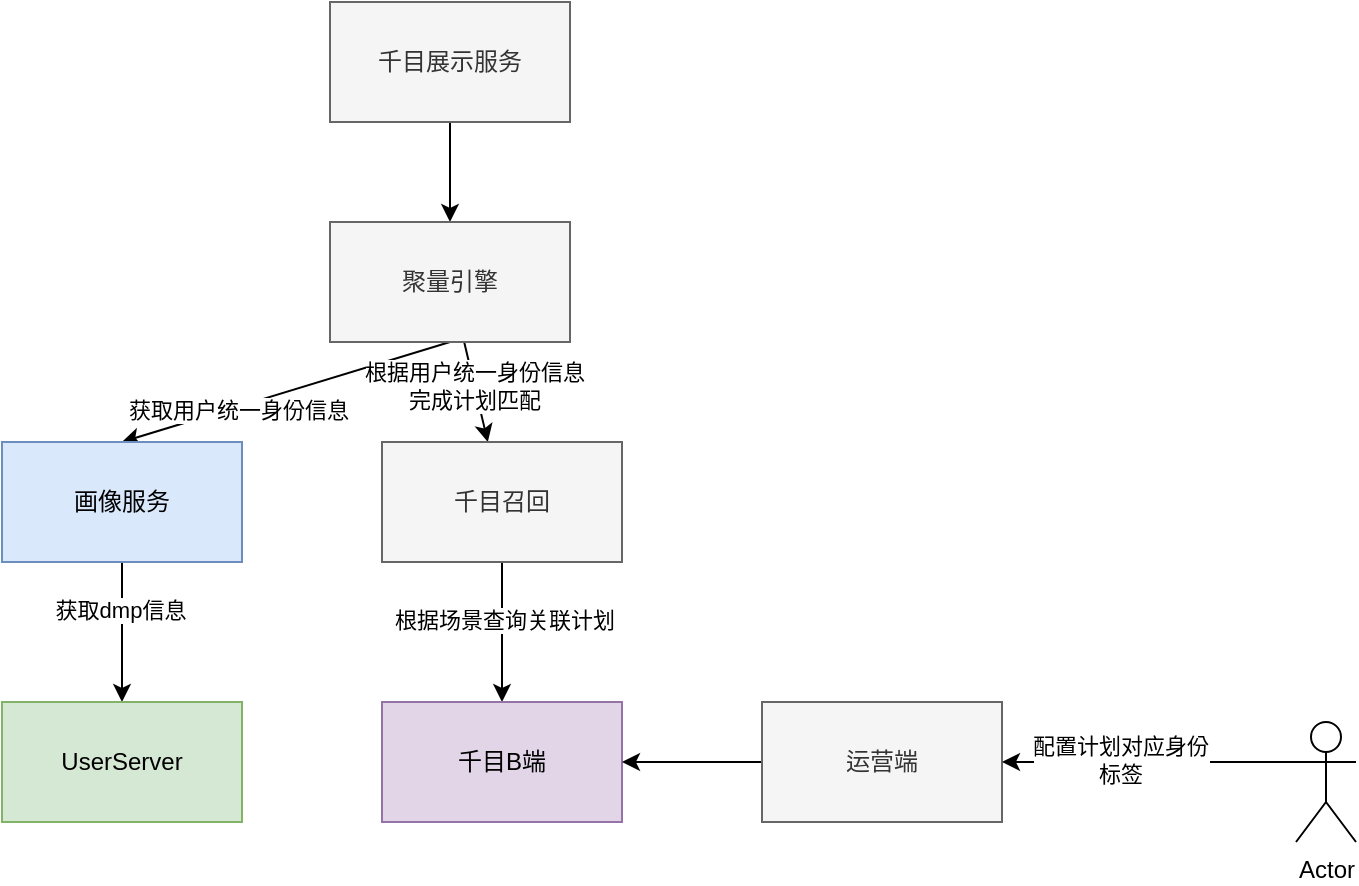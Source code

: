 <mxfile version="20.6.0" type="github">
  <diagram id="4ni3PR65071YaKOqdEVQ" name="第 1 页">
    <mxGraphModel dx="1265" dy="789" grid="0" gridSize="10" guides="1" tooltips="1" connect="1" arrows="1" fold="1" page="1" pageScale="1" pageWidth="827" pageHeight="1169" math="0" shadow="0">
      <root>
        <mxCell id="0" />
        <mxCell id="1" parent="0" />
        <mxCell id="I31nsRBkaSDeXAEXONjz-7" value="" style="edgeStyle=orthogonalEdgeStyle;rounded=0;orthogonalLoop=1;jettySize=auto;html=1;" edge="1" parent="1" source="I31nsRBkaSDeXAEXONjz-2" target="I31nsRBkaSDeXAEXONjz-3">
          <mxGeometry relative="1" as="geometry" />
        </mxCell>
        <mxCell id="I31nsRBkaSDeXAEXONjz-2" value="千目展示服务" style="rounded=0;whiteSpace=wrap;html=1;fillColor=#f5f5f5;fontColor=#333333;strokeColor=#666666;" vertex="1" parent="1">
          <mxGeometry x="294" y="230" width="120" height="60" as="geometry" />
        </mxCell>
        <mxCell id="I31nsRBkaSDeXAEXONjz-8" style="rounded=0;orthogonalLoop=1;jettySize=auto;html=1;entryX=0.5;entryY=0;entryDx=0;entryDy=0;exitX=0.5;exitY=1;exitDx=0;exitDy=0;" edge="1" parent="1" source="I31nsRBkaSDeXAEXONjz-3" target="I31nsRBkaSDeXAEXONjz-4">
          <mxGeometry relative="1" as="geometry" />
        </mxCell>
        <mxCell id="I31nsRBkaSDeXAEXONjz-17" value="获取用户统一身份信息" style="edgeLabel;html=1;align=center;verticalAlign=middle;resizable=0;points=[];" vertex="1" connectable="0" parent="I31nsRBkaSDeXAEXONjz-8">
          <mxGeometry x="0.301" y="1" relative="1" as="geometry">
            <mxPoint as="offset" />
          </mxGeometry>
        </mxCell>
        <mxCell id="I31nsRBkaSDeXAEXONjz-9" style="rounded=0;orthogonalLoop=1;jettySize=auto;html=1;" edge="1" parent="1" source="I31nsRBkaSDeXAEXONjz-3" target="I31nsRBkaSDeXAEXONjz-5">
          <mxGeometry relative="1" as="geometry" />
        </mxCell>
        <mxCell id="I31nsRBkaSDeXAEXONjz-24" value="根据用户统一身份信息&lt;br&gt;完成计划匹配" style="edgeLabel;html=1;align=center;verticalAlign=middle;resizable=0;points=[];" vertex="1" connectable="0" parent="I31nsRBkaSDeXAEXONjz-9">
          <mxGeometry x="-0.085" y="-1" relative="1" as="geometry">
            <mxPoint y="-1" as="offset" />
          </mxGeometry>
        </mxCell>
        <mxCell id="I31nsRBkaSDeXAEXONjz-3" value="聚量引擎" style="rounded=0;whiteSpace=wrap;html=1;fillColor=#f5f5f5;fontColor=#333333;strokeColor=#666666;" vertex="1" parent="1">
          <mxGeometry x="294" y="340" width="120" height="60" as="geometry" />
        </mxCell>
        <mxCell id="I31nsRBkaSDeXAEXONjz-15" value="" style="edgeStyle=none;rounded=0;orthogonalLoop=1;jettySize=auto;html=1;" edge="1" parent="1" source="I31nsRBkaSDeXAEXONjz-4" target="I31nsRBkaSDeXAEXONjz-14">
          <mxGeometry relative="1" as="geometry" />
        </mxCell>
        <mxCell id="I31nsRBkaSDeXAEXONjz-16" value="获取dmp信息" style="edgeLabel;html=1;align=center;verticalAlign=middle;resizable=0;points=[];" vertex="1" connectable="0" parent="I31nsRBkaSDeXAEXONjz-15">
          <mxGeometry x="-0.314" y="-1" relative="1" as="geometry">
            <mxPoint as="offset" />
          </mxGeometry>
        </mxCell>
        <mxCell id="I31nsRBkaSDeXAEXONjz-4" value="画像服务" style="rounded=0;whiteSpace=wrap;html=1;fillColor=#dae8fc;strokeColor=#6c8ebf;" vertex="1" parent="1">
          <mxGeometry x="130" y="450" width="120" height="60" as="geometry" />
        </mxCell>
        <mxCell id="I31nsRBkaSDeXAEXONjz-10" value="" style="edgeStyle=none;rounded=0;orthogonalLoop=1;jettySize=auto;html=1;entryX=0.5;entryY=0;entryDx=0;entryDy=0;" edge="1" parent="1" source="I31nsRBkaSDeXAEXONjz-5" target="I31nsRBkaSDeXAEXONjz-11">
          <mxGeometry relative="1" as="geometry">
            <mxPoint x="380" y="555" as="targetPoint" />
          </mxGeometry>
        </mxCell>
        <mxCell id="I31nsRBkaSDeXAEXONjz-25" value="根据场景查询关联计划" style="edgeLabel;html=1;align=center;verticalAlign=middle;resizable=0;points=[];" vertex="1" connectable="0" parent="I31nsRBkaSDeXAEXONjz-10">
          <mxGeometry x="-0.171" y="1" relative="1" as="geometry">
            <mxPoint as="offset" />
          </mxGeometry>
        </mxCell>
        <mxCell id="I31nsRBkaSDeXAEXONjz-5" value="千目召回" style="rounded=0;whiteSpace=wrap;html=1;fillColor=#f5f5f5;fontColor=#333333;strokeColor=#666666;" vertex="1" parent="1">
          <mxGeometry x="320" y="450" width="120" height="60" as="geometry" />
        </mxCell>
        <mxCell id="I31nsRBkaSDeXAEXONjz-11" value="千目B端" style="rounded=0;whiteSpace=wrap;html=1;fillColor=#e1d5e7;strokeColor=#9673a6;" vertex="1" parent="1">
          <mxGeometry x="320" y="580" width="120" height="60" as="geometry" />
        </mxCell>
        <mxCell id="I31nsRBkaSDeXAEXONjz-14" value="UserServer" style="rounded=0;whiteSpace=wrap;html=1;fillColor=#d5e8d4;strokeColor=#82b366;" vertex="1" parent="1">
          <mxGeometry x="130" y="580" width="120" height="60" as="geometry" />
        </mxCell>
        <mxCell id="I31nsRBkaSDeXAEXONjz-19" value="" style="edgeStyle=none;rounded=0;orthogonalLoop=1;jettySize=auto;html=1;" edge="1" parent="1" source="I31nsRBkaSDeXAEXONjz-18" target="I31nsRBkaSDeXAEXONjz-11">
          <mxGeometry relative="1" as="geometry" />
        </mxCell>
        <mxCell id="I31nsRBkaSDeXAEXONjz-18" value="运营端" style="rounded=0;whiteSpace=wrap;html=1;fillColor=#f5f5f5;fontColor=#333333;strokeColor=#666666;" vertex="1" parent="1">
          <mxGeometry x="510" y="580" width="120" height="60" as="geometry" />
        </mxCell>
        <mxCell id="I31nsRBkaSDeXAEXONjz-21" style="edgeStyle=none;rounded=0;orthogonalLoop=1;jettySize=auto;html=1;entryX=1;entryY=0.383;entryDx=0;entryDy=0;entryPerimeter=0;exitX=0;exitY=0.333;exitDx=0;exitDy=0;exitPerimeter=0;" edge="1" parent="1" source="I31nsRBkaSDeXAEXONjz-20">
          <mxGeometry relative="1" as="geometry">
            <mxPoint x="740" y="607.358" as="sourcePoint" />
            <mxPoint x="630" y="609.98" as="targetPoint" />
          </mxGeometry>
        </mxCell>
        <mxCell id="I31nsRBkaSDeXAEXONjz-28" value="配置计划对应身份&lt;br&gt;标签" style="edgeLabel;html=1;align=center;verticalAlign=middle;resizable=0;points=[];" vertex="1" connectable="0" parent="I31nsRBkaSDeXAEXONjz-21">
          <mxGeometry x="0.197" y="-1" relative="1" as="geometry">
            <mxPoint as="offset" />
          </mxGeometry>
        </mxCell>
        <mxCell id="I31nsRBkaSDeXAEXONjz-20" value="Actor" style="shape=umlActor;verticalLabelPosition=bottom;verticalAlign=top;html=1;outlineConnect=0;" vertex="1" parent="1">
          <mxGeometry x="777" y="590" width="30" height="60" as="geometry" />
        </mxCell>
      </root>
    </mxGraphModel>
  </diagram>
</mxfile>
